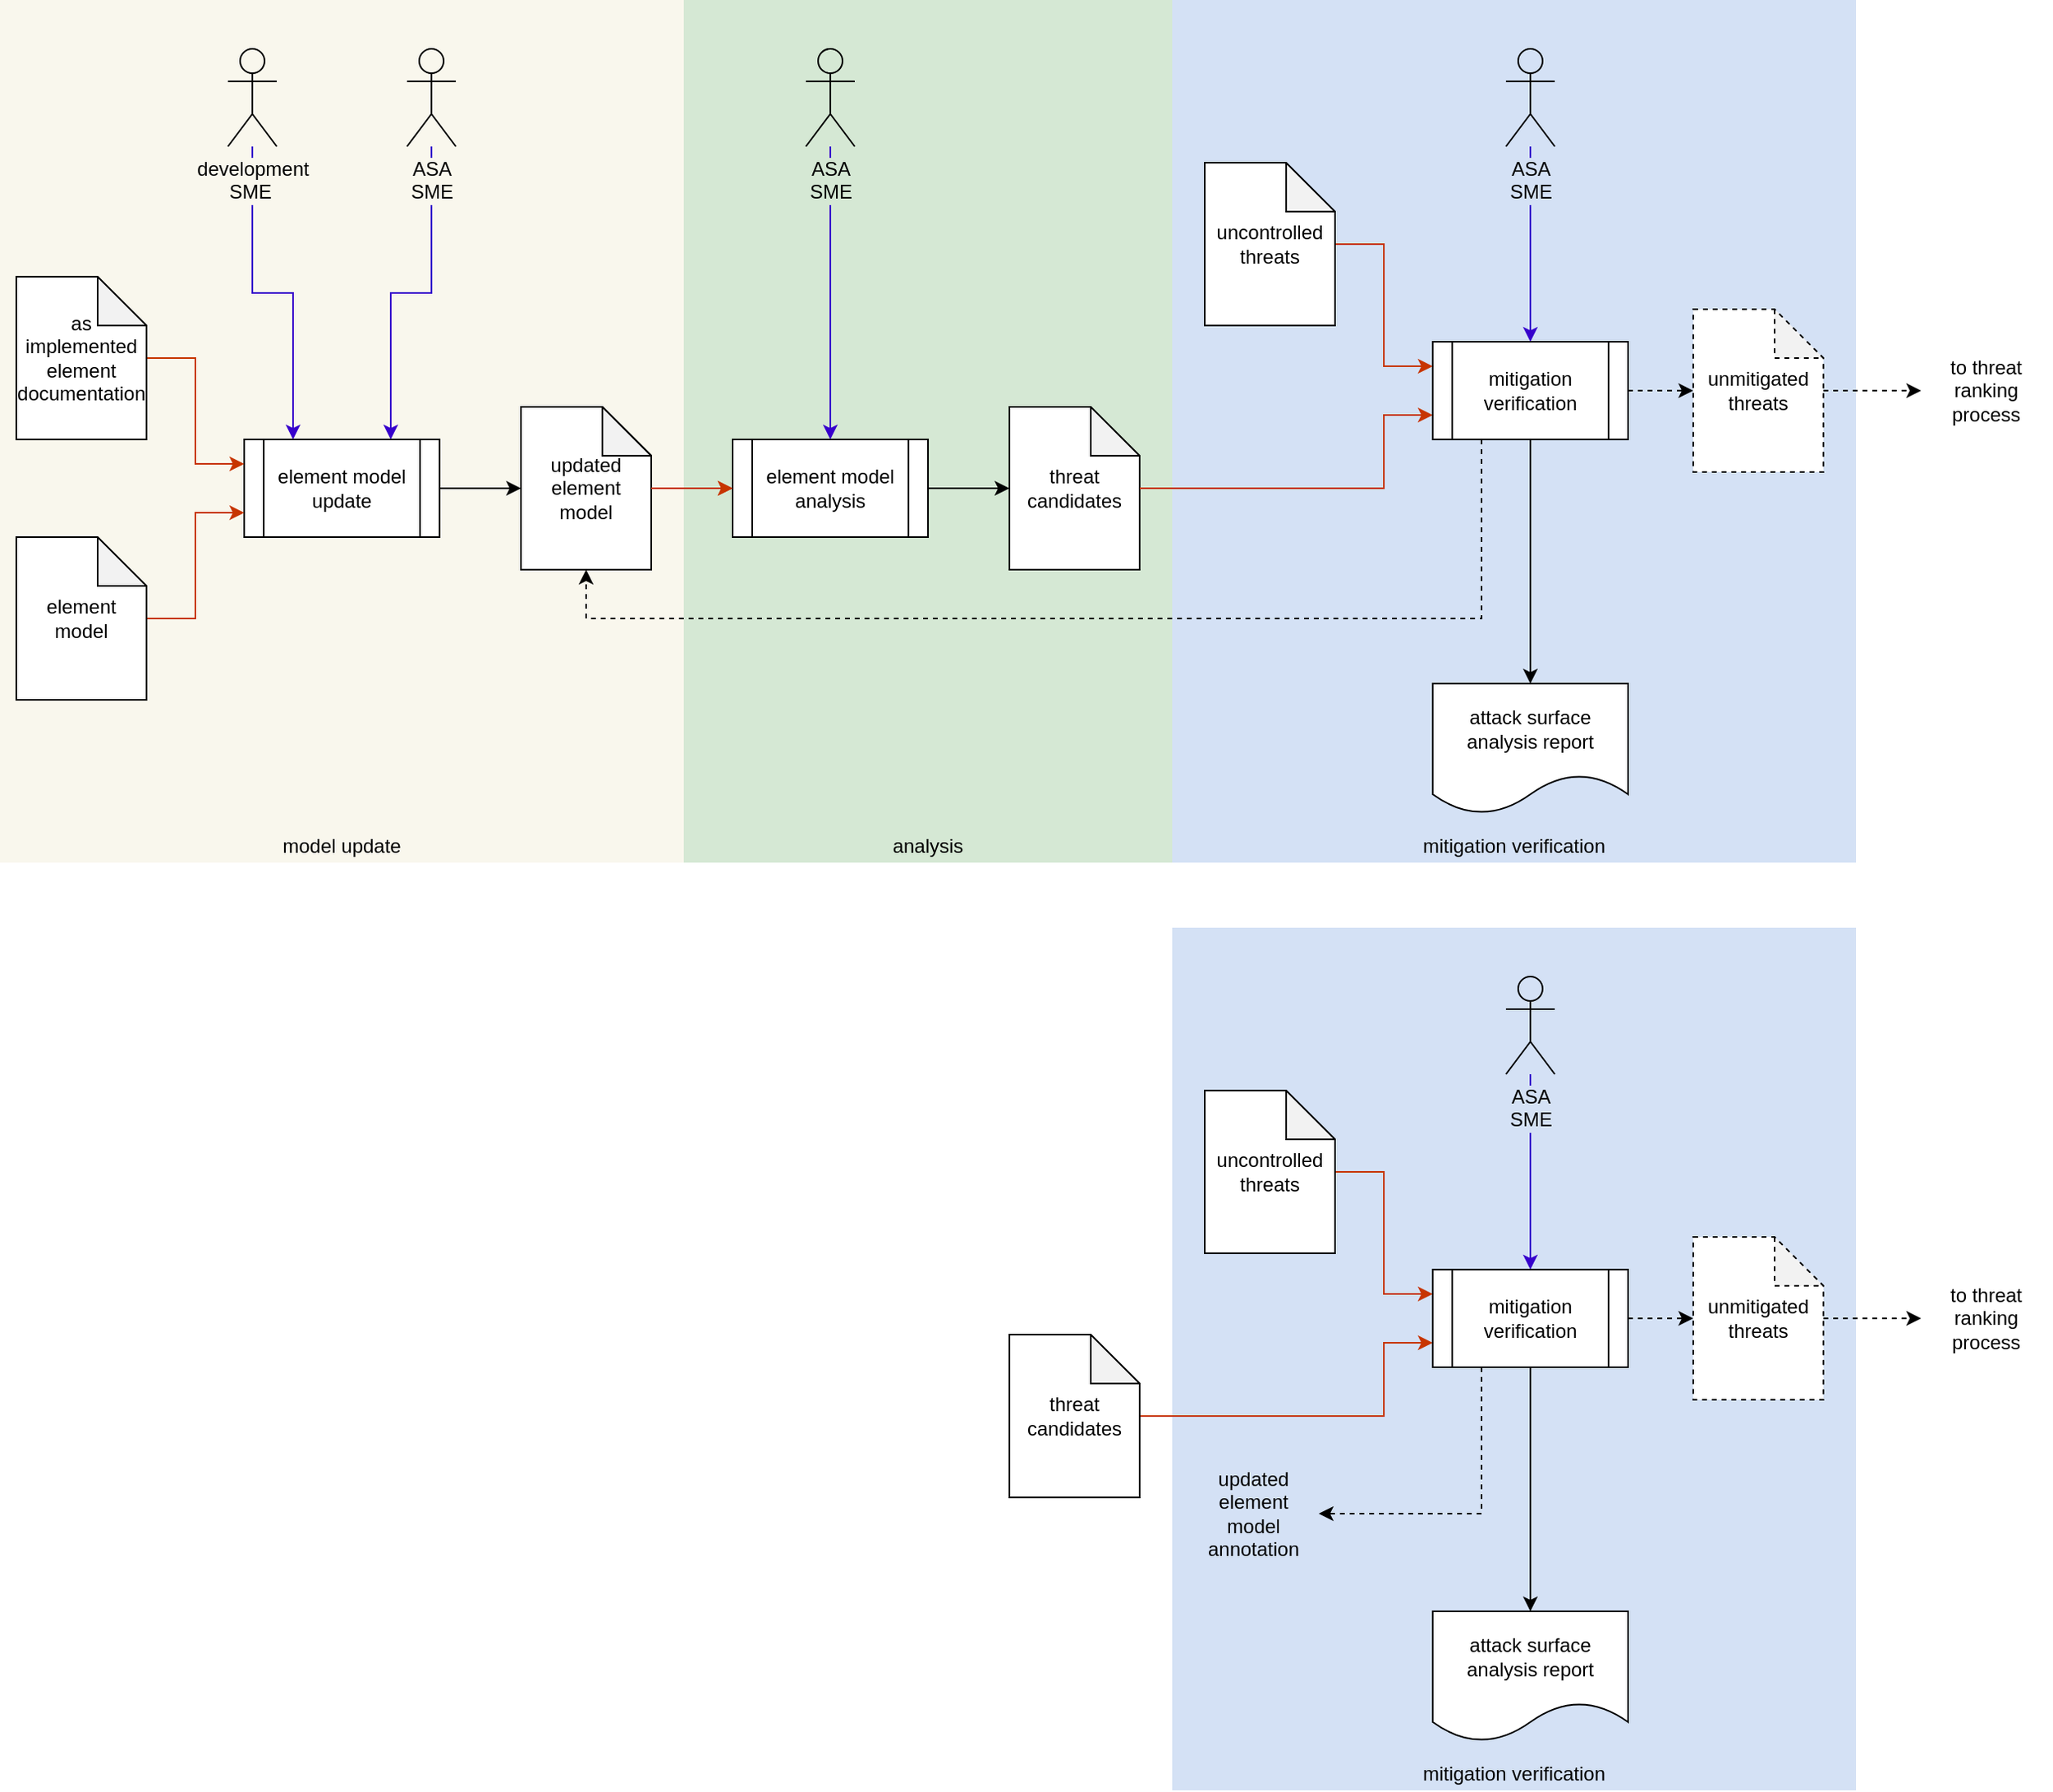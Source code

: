 <mxfile version="23.0.2" type="device">
  <diagram id="E2ULkJl6go0xUk4_vNiQ" name="Page-1">
    <mxGraphModel dx="2908" dy="1128" grid="1" gridSize="10" guides="1" tooltips="1" connect="1" arrows="1" fold="1" page="1" pageScale="1" pageWidth="1100" pageHeight="850" math="0" shadow="0">
      <root>
        <mxCell id="0" />
        <mxCell id="j_6OzRTdHxfw4V6qc6rG-2" value="model update" parent="0" />
        <mxCell id="FbfdTK8tjVJBXB0avibO-2" value="" style="rounded=0;whiteSpace=wrap;html=1;fillColor=#f9f7ed;strokeColor=none;" parent="j_6OzRTdHxfw4V6qc6rG-2" vertex="1">
          <mxGeometry x="-1050" y="80" width="420" height="530" as="geometry" />
        </mxCell>
        <mxCell id="XKbH0hADGiryWMfeD4Mq-39" style="edgeStyle=orthogonalEdgeStyle;rounded=0;orthogonalLoop=1;jettySize=auto;html=1;entryX=0.75;entryY=0;entryDx=0;entryDy=0;fillColor=#6a00ff;strokeColor=#3700CC;" parent="j_6OzRTdHxfw4V6qc6rG-2" source="LRI6FaqGRrZTjfz2rVRe-10" target="XKbH0hADGiryWMfeD4Mq-48" edge="1">
          <mxGeometry relative="1" as="geometry" />
        </mxCell>
        <mxCell id="XKbH0hADGiryWMfeD4Mq-40" style="edgeStyle=orthogonalEdgeStyle;rounded=0;orthogonalLoop=1;jettySize=auto;html=1;entryX=0.25;entryY=0;entryDx=0;entryDy=0;fillColor=#6a00ff;strokeColor=#3700CC;" parent="j_6OzRTdHxfw4V6qc6rG-2" source="LRI6FaqGRrZTjfz2rVRe-11" target="XKbH0hADGiryWMfeD4Mq-48" edge="1">
          <mxGeometry relative="1" as="geometry" />
        </mxCell>
        <mxCell id="XKbH0hADGiryWMfeD4Mq-9" value="updated element model" style="shape=note;whiteSpace=wrap;html=1;backgroundOutline=1;darkOpacity=0.05;" parent="j_6OzRTdHxfw4V6qc6rG-2" vertex="1">
          <mxGeometry x="-730" y="330" width="80" height="100" as="geometry" />
        </mxCell>
        <mxCell id="XKbH0hADGiryWMfeD4Mq-52" style="edgeStyle=orthogonalEdgeStyle;rounded=0;orthogonalLoop=1;jettySize=auto;html=1;entryX=0;entryY=0.5;entryDx=0;entryDy=0;entryPerimeter=0;" parent="j_6OzRTdHxfw4V6qc6rG-2" source="XKbH0hADGiryWMfeD4Mq-48" target="XKbH0hADGiryWMfeD4Mq-9" edge="1">
          <mxGeometry relative="1" as="geometry" />
        </mxCell>
        <mxCell id="XKbH0hADGiryWMfeD4Mq-48" value="element model update" style="shape=process;whiteSpace=wrap;html=1;backgroundOutline=1;" parent="j_6OzRTdHxfw4V6qc6rG-2" vertex="1">
          <mxGeometry x="-900" y="350" width="120" height="60" as="geometry" />
        </mxCell>
        <mxCell id="FbfdTK8tjVJBXB0avibO-7" value="model update" style="text;html=1;strokeColor=none;fillColor=none;align=center;verticalAlign=middle;whiteSpace=wrap;rounded=0;" parent="j_6OzRTdHxfw4V6qc6rG-2" vertex="1">
          <mxGeometry x="-1050" y="590" width="420" height="20" as="geometry" />
        </mxCell>
        <mxCell id="FbfdTK8tjVJBXB0avibO-10" style="edgeStyle=orthogonalEdgeStyle;rounded=0;orthogonalLoop=1;jettySize=auto;html=1;fillColor=#fa6800;entryX=0;entryY=0.25;entryDx=0;entryDy=0;strokeColor=#C73500;" parent="j_6OzRTdHxfw4V6qc6rG-2" source="FbfdTK8tjVJBXB0avibO-11" target="XKbH0hADGiryWMfeD4Mq-48" edge="1">
          <mxGeometry relative="1" as="geometry">
            <mxPoint x="-900" y="380" as="targetPoint" />
          </mxGeometry>
        </mxCell>
        <mxCell id="FbfdTK8tjVJBXB0avibO-11" value="as implemented element&lt;br&gt;documentation" style="shape=note;whiteSpace=wrap;html=1;backgroundOutline=1;darkOpacity=0.05;" parent="j_6OzRTdHxfw4V6qc6rG-2" vertex="1">
          <mxGeometry x="-1040" y="250" width="80" height="100" as="geometry" />
        </mxCell>
        <mxCell id="LRI6FaqGRrZTjfz2rVRe-10" value="&lt;span style=&quot;&quot;&gt;ASA&lt;br&gt;SME&lt;/span&gt;" style="shape=umlActor;verticalLabelPosition=bottom;labelBackgroundColor=#F9F7ED;verticalAlign=top;html=1;outlineConnect=0;fillColor=#F9F7ED;" parent="j_6OzRTdHxfw4V6qc6rG-2" vertex="1">
          <mxGeometry x="-800" y="110" width="30" height="60" as="geometry" />
        </mxCell>
        <mxCell id="LRI6FaqGRrZTjfz2rVRe-11" value="&lt;span style=&quot;&quot;&gt;development&lt;br&gt;&amp;nbsp; &amp;nbsp; &amp;nbsp; SME&amp;nbsp; &amp;nbsp; &amp;nbsp; &amp;nbsp;&lt;/span&gt;" style="shape=umlActor;verticalLabelPosition=bottom;labelBackgroundColor=#F9F7ED;verticalAlign=top;html=1;outlineConnect=0;fillColor=#F9F7ED;" parent="j_6OzRTdHxfw4V6qc6rG-2" vertex="1">
          <mxGeometry x="-910" y="110" width="30" height="60" as="geometry" />
        </mxCell>
        <mxCell id="iToKeUQz7q0K5ClYXRAx-3" style="edgeStyle=orthogonalEdgeStyle;rounded=0;orthogonalLoop=1;jettySize=auto;html=1;entryX=0;entryY=0.75;entryDx=0;entryDy=0;strokeColor=#C73500;" parent="j_6OzRTdHxfw4V6qc6rG-2" source="iToKeUQz7q0K5ClYXRAx-1" target="XKbH0hADGiryWMfeD4Mq-48" edge="1">
          <mxGeometry relative="1" as="geometry" />
        </mxCell>
        <mxCell id="iToKeUQz7q0K5ClYXRAx-1" value="element model" style="shape=note;whiteSpace=wrap;html=1;backgroundOutline=1;darkOpacity=0.05;" parent="j_6OzRTdHxfw4V6qc6rG-2" vertex="1">
          <mxGeometry x="-1040" y="410" width="80" height="100" as="geometry" />
        </mxCell>
        <mxCell id="j_6OzRTdHxfw4V6qc6rG-3" value="analysis" parent="0" />
        <mxCell id="FbfdTK8tjVJBXB0avibO-6" value="" style="rounded=0;whiteSpace=wrap;html=1;strokeColor=none;fillColor=#D5E8D4;" parent="j_6OzRTdHxfw4V6qc6rG-3" vertex="1">
          <mxGeometry x="-630" y="80" width="300" height="530" as="geometry" />
        </mxCell>
        <mxCell id="XKbH0hADGiryWMfeD4Mq-23" style="edgeStyle=orthogonalEdgeStyle;rounded=0;orthogonalLoop=1;jettySize=auto;html=1;entryX=0;entryY=0.5;entryDx=0;entryDy=0;entryPerimeter=0;" parent="j_6OzRTdHxfw4V6qc6rG-3" source="XKbH0hADGiryWMfeD4Mq-3" target="XKbH0hADGiryWMfeD4Mq-10" edge="1">
          <mxGeometry relative="1" as="geometry" />
        </mxCell>
        <mxCell id="XKbH0hADGiryWMfeD4Mq-3" value="element model analysis" style="shape=process;whiteSpace=wrap;html=1;backgroundOutline=1;" parent="j_6OzRTdHxfw4V6qc6rG-3" vertex="1">
          <mxGeometry x="-600" y="350" width="120" height="60" as="geometry" />
        </mxCell>
        <mxCell id="XKbH0hADGiryWMfeD4Mq-51" style="edgeStyle=orthogonalEdgeStyle;rounded=0;orthogonalLoop=1;jettySize=auto;html=1;entryX=0.5;entryY=0;entryDx=0;entryDy=0;fillColor=#6a00ff;strokeColor=#3700CC;" parent="j_6OzRTdHxfw4V6qc6rG-3" source="LRI6FaqGRrZTjfz2rVRe-9" target="XKbH0hADGiryWMfeD4Mq-3" edge="1">
          <mxGeometry relative="1" as="geometry" />
        </mxCell>
        <mxCell id="XKbH0hADGiryWMfeD4Mq-10" value="threat candidates" style="shape=note;whiteSpace=wrap;html=1;backgroundOutline=1;darkOpacity=0.05;" parent="j_6OzRTdHxfw4V6qc6rG-3" vertex="1">
          <mxGeometry x="-430" y="330" width="80" height="100" as="geometry" />
        </mxCell>
        <mxCell id="FbfdTK8tjVJBXB0avibO-8" value="analysis" style="text;html=1;strokeColor=none;fillColor=none;align=center;verticalAlign=middle;whiteSpace=wrap;rounded=0;" parent="j_6OzRTdHxfw4V6qc6rG-3" vertex="1">
          <mxGeometry x="-630" y="590" width="300" height="20" as="geometry" />
        </mxCell>
        <mxCell id="LRI6FaqGRrZTjfz2rVRe-9" value="&lt;span style=&quot;&quot;&gt;ASA&lt;br&gt;SME&lt;/span&gt;" style="shape=umlActor;verticalLabelPosition=bottom;labelBackgroundColor=#D5E8D4;verticalAlign=top;html=1;outlineConnect=0;fillColor=#D5E8D4;" parent="j_6OzRTdHxfw4V6qc6rG-3" vertex="1">
          <mxGeometry x="-555" y="110" width="30" height="60" as="geometry" />
        </mxCell>
        <mxCell id="j_6OzRTdHxfw4V6qc6rG-4" value="updated element model" style="shape=note;whiteSpace=wrap;html=1;backgroundOutline=1;darkOpacity=0.05;" parent="j_6OzRTdHxfw4V6qc6rG-3" vertex="1">
          <mxGeometry x="-730" y="330" width="80" height="100" as="geometry" />
        </mxCell>
        <mxCell id="j_6OzRTdHxfw4V6qc6rG-5" style="edgeStyle=orthogonalEdgeStyle;rounded=0;orthogonalLoop=1;jettySize=auto;html=1;entryX=0;entryY=0.5;entryDx=0;entryDy=0;fillColor=#fa6800;strokeColor=#C73500;" parent="j_6OzRTdHxfw4V6qc6rG-3" source="j_6OzRTdHxfw4V6qc6rG-4" edge="1">
          <mxGeometry relative="1" as="geometry">
            <mxPoint x="-600" y="380" as="targetPoint" />
          </mxGeometry>
        </mxCell>
        <mxCell id="1" value="workflow" parent="0" />
        <mxCell id="FbfdTK8tjVJBXB0avibO-4" value="" style="rounded=0;whiteSpace=wrap;html=1;strokeColor=none;fillColor=#D4E1F5;" parent="1" vertex="1">
          <mxGeometry x="-330" y="80" width="420" height="530" as="geometry" />
        </mxCell>
        <mxCell id="XKbH0hADGiryWMfeD4Mq-1" value="attack surface analysis report" style="shape=document;whiteSpace=wrap;html=1;boundedLbl=1;" parent="1" vertex="1">
          <mxGeometry x="-170" y="500" width="120" height="80" as="geometry" />
        </mxCell>
        <mxCell id="XKbH0hADGiryWMfeD4Mq-43" style="edgeStyle=orthogonalEdgeStyle;rounded=0;orthogonalLoop=1;jettySize=auto;html=1;entryX=0.5;entryY=0;entryDx=0;entryDy=0;fillColor=#6a00ff;strokeColor=#3700CC;" parent="1" source="LRI6FaqGRrZTjfz2rVRe-2" target="XKbH0hADGiryWMfeD4Mq-11" edge="1">
          <mxGeometry relative="1" as="geometry">
            <mxPoint x="-165" y="-80" as="sourcePoint" />
            <Array as="points">
              <mxPoint x="-110" y="200" />
              <mxPoint x="-110" y="200" />
            </Array>
          </mxGeometry>
        </mxCell>
        <mxCell id="XKbH0hADGiryWMfeD4Mq-22" style="edgeStyle=orthogonalEdgeStyle;rounded=0;orthogonalLoop=1;jettySize=auto;html=1;entryX=0;entryY=0.5;entryDx=0;entryDy=0;fillColor=#fa6800;strokeColor=#C73500;" parent="1" source="XKbH0hADGiryWMfeD4Mq-9" target="XKbH0hADGiryWMfeD4Mq-3" edge="1">
          <mxGeometry relative="1" as="geometry" />
        </mxCell>
        <mxCell id="XKbH0hADGiryWMfeD4Mq-24" style="edgeStyle=orthogonalEdgeStyle;rounded=0;orthogonalLoop=1;jettySize=auto;html=1;entryX=0;entryY=0.75;entryDx=0;entryDy=0;fillColor=#fa6800;strokeColor=#C73500;" parent="1" source="XKbH0hADGiryWMfeD4Mq-10" target="XKbH0hADGiryWMfeD4Mq-11" edge="1">
          <mxGeometry relative="1" as="geometry">
            <Array as="points">
              <mxPoint x="-200" y="380" />
              <mxPoint x="-200" y="335" />
            </Array>
          </mxGeometry>
        </mxCell>
        <mxCell id="XKbH0hADGiryWMfeD4Mq-27" style="edgeStyle=orthogonalEdgeStyle;rounded=0;orthogonalLoop=1;jettySize=auto;html=1;entryX=0;entryY=0.5;entryDx=0;entryDy=0;entryPerimeter=0;dashed=1;" parent="1" source="XKbH0hADGiryWMfeD4Mq-11" target="XKbH0hADGiryWMfeD4Mq-12" edge="1">
          <mxGeometry relative="1" as="geometry" />
        </mxCell>
        <mxCell id="XKbH0hADGiryWMfeD4Mq-54" style="edgeStyle=orthogonalEdgeStyle;rounded=0;orthogonalLoop=1;jettySize=auto;html=1;entryX=0.5;entryY=0;entryDx=0;entryDy=0;exitX=0.5;exitY=1;exitDx=0;exitDy=0;" parent="1" source="XKbH0hADGiryWMfeD4Mq-11" target="XKbH0hADGiryWMfeD4Mq-1" edge="1">
          <mxGeometry relative="1" as="geometry" />
        </mxCell>
        <mxCell id="XKbH0hADGiryWMfeD4Mq-57" style="edgeStyle=orthogonalEdgeStyle;rounded=0;orthogonalLoop=1;jettySize=auto;html=1;exitX=0.25;exitY=1;exitDx=0;exitDy=0;entryX=0.5;entryY=1;entryDx=0;entryDy=0;entryPerimeter=0;strokeWidth=1;dashed=1;" parent="1" source="XKbH0hADGiryWMfeD4Mq-11" target="XKbH0hADGiryWMfeD4Mq-9" edge="1">
          <mxGeometry relative="1" as="geometry">
            <mxPoint x="-720" y="640" as="targetPoint" />
            <Array as="points">
              <mxPoint x="-140" y="460" />
              <mxPoint x="-690" y="460" />
            </Array>
          </mxGeometry>
        </mxCell>
        <mxCell id="XKbH0hADGiryWMfeD4Mq-11" value="mitigation verification" style="shape=process;whiteSpace=wrap;html=1;backgroundOutline=1;" parent="1" vertex="1">
          <mxGeometry x="-170" y="290" width="120" height="60" as="geometry" />
        </mxCell>
        <mxCell id="iToKeUQz7q0K5ClYXRAx-7" style="edgeStyle=orthogonalEdgeStyle;rounded=0;orthogonalLoop=1;jettySize=auto;html=1;entryX=0;entryY=0.5;entryDx=0;entryDy=0;dashed=1;" parent="1" source="XKbH0hADGiryWMfeD4Mq-12" target="iToKeUQz7q0K5ClYXRAx-6" edge="1">
          <mxGeometry relative="1" as="geometry" />
        </mxCell>
        <mxCell id="XKbH0hADGiryWMfeD4Mq-12" value="unmitigated threats" style="shape=note;whiteSpace=wrap;html=1;backgroundOutline=1;darkOpacity=0.05;dashed=1;" parent="1" vertex="1">
          <mxGeometry x="-10" y="270" width="80" height="100" as="geometry" />
        </mxCell>
        <mxCell id="FbfdTK8tjVJBXB0avibO-9" value="mitigation verification" style="text;html=1;strokeColor=none;fillColor=none;align=center;verticalAlign=middle;whiteSpace=wrap;rounded=0;" parent="1" vertex="1">
          <mxGeometry x="-330" y="590" width="420" height="20" as="geometry" />
        </mxCell>
        <mxCell id="LRI6FaqGRrZTjfz2rVRe-2" value="&lt;span style=&quot;&quot;&gt;ASA&lt;br&gt;SME&lt;/span&gt;" style="shape=umlActor;verticalLabelPosition=bottom;labelBackgroundColor=#D4E1F5;verticalAlign=top;html=1;outlineConnect=0;fillColor=#D4E1F5;" parent="1" vertex="1">
          <mxGeometry x="-125" y="110" width="30" height="60" as="geometry" />
        </mxCell>
        <mxCell id="iToKeUQz7q0K5ClYXRAx-5" style="edgeStyle=orthogonalEdgeStyle;rounded=0;orthogonalLoop=1;jettySize=auto;html=1;entryX=0;entryY=0.25;entryDx=0;entryDy=0;strokeColor=#C73500;" parent="1" source="iToKeUQz7q0K5ClYXRAx-4" target="XKbH0hADGiryWMfeD4Mq-11" edge="1">
          <mxGeometry relative="1" as="geometry" />
        </mxCell>
        <mxCell id="iToKeUQz7q0K5ClYXRAx-4" value="uncontrolled threats" style="shape=note;whiteSpace=wrap;html=1;backgroundOutline=1;darkOpacity=0.05;" parent="1" vertex="1">
          <mxGeometry x="-310" y="180" width="80" height="100" as="geometry" />
        </mxCell>
        <mxCell id="iToKeUQz7q0K5ClYXRAx-6" value="to threat ranking process" style="text;html=1;strokeColor=none;fillColor=none;align=center;verticalAlign=middle;whiteSpace=wrap;rounded=0;" parent="1" vertex="1">
          <mxGeometry x="130" y="280" width="80" height="80" as="geometry" />
        </mxCell>
        <mxCell id="j_6OzRTdHxfw4V6qc6rG-1" value="mitigation verification" parent="0" />
        <mxCell id="iToKeUQz7q0K5ClYXRAx-9" value="" style="rounded=0;whiteSpace=wrap;html=1;strokeColor=none;fillColor=#D4E1F5;" parent="j_6OzRTdHxfw4V6qc6rG-1" vertex="1">
          <mxGeometry x="-330" y="650" width="420" height="530" as="geometry" />
        </mxCell>
        <mxCell id="iToKeUQz7q0K5ClYXRAx-10" value="attack surface analysis report" style="shape=document;whiteSpace=wrap;html=1;boundedLbl=1;" parent="j_6OzRTdHxfw4V6qc6rG-1" vertex="1">
          <mxGeometry x="-170" y="1070" width="120" height="80" as="geometry" />
        </mxCell>
        <mxCell id="iToKeUQz7q0K5ClYXRAx-13" style="edgeStyle=orthogonalEdgeStyle;rounded=0;orthogonalLoop=1;jettySize=auto;html=1;entryX=0.5;entryY=0;entryDx=0;entryDy=0;fillColor=#6a00ff;strokeColor=#3700CC;" parent="j_6OzRTdHxfw4V6qc6rG-1" source="iToKeUQz7q0K5ClYXRAx-27" target="iToKeUQz7q0K5ClYXRAx-22" edge="1">
          <mxGeometry relative="1" as="geometry">
            <mxPoint x="-165" y="490" as="sourcePoint" />
            <Array as="points">
              <mxPoint x="-110" y="770" />
              <mxPoint x="-110" y="770" />
            </Array>
          </mxGeometry>
        </mxCell>
        <mxCell id="iToKeUQz7q0K5ClYXRAx-17" style="edgeStyle=orthogonalEdgeStyle;rounded=0;orthogonalLoop=1;jettySize=auto;html=1;entryX=0;entryY=0.75;entryDx=0;entryDy=0;fillColor=#fa6800;strokeColor=#C73500;" parent="j_6OzRTdHxfw4V6qc6rG-1" source="iToKeUQz7q0K5ClYXRAx-18" target="iToKeUQz7q0K5ClYXRAx-22" edge="1">
          <mxGeometry relative="1" as="geometry">
            <Array as="points">
              <mxPoint x="-200" y="950" />
              <mxPoint x="-200" y="905" />
            </Array>
          </mxGeometry>
        </mxCell>
        <mxCell id="iToKeUQz7q0K5ClYXRAx-18" value="threat candidates" style="shape=note;whiteSpace=wrap;html=1;backgroundOutline=1;darkOpacity=0.05;" parent="j_6OzRTdHxfw4V6qc6rG-1" vertex="1">
          <mxGeometry x="-430" y="900" width="80" height="100" as="geometry" />
        </mxCell>
        <mxCell id="iToKeUQz7q0K5ClYXRAx-19" style="edgeStyle=orthogonalEdgeStyle;rounded=0;orthogonalLoop=1;jettySize=auto;html=1;entryX=0;entryY=0.5;entryDx=0;entryDy=0;entryPerimeter=0;dashed=1;" parent="j_6OzRTdHxfw4V6qc6rG-1" source="iToKeUQz7q0K5ClYXRAx-22" target="iToKeUQz7q0K5ClYXRAx-24" edge="1">
          <mxGeometry relative="1" as="geometry" />
        </mxCell>
        <mxCell id="iToKeUQz7q0K5ClYXRAx-20" style="edgeStyle=orthogonalEdgeStyle;rounded=0;orthogonalLoop=1;jettySize=auto;html=1;entryX=0.5;entryY=0;entryDx=0;entryDy=0;exitX=0.5;exitY=1;exitDx=0;exitDy=0;" parent="j_6OzRTdHxfw4V6qc6rG-1" source="iToKeUQz7q0K5ClYXRAx-22" target="iToKeUQz7q0K5ClYXRAx-10" edge="1">
          <mxGeometry relative="1" as="geometry" />
        </mxCell>
        <mxCell id="iToKeUQz7q0K5ClYXRAx-21" style="edgeStyle=orthogonalEdgeStyle;rounded=0;orthogonalLoop=1;jettySize=auto;html=1;exitX=0.25;exitY=1;exitDx=0;exitDy=0;entryX=1;entryY=0.5;entryDx=0;entryDy=0;strokeWidth=1;dashed=1;" parent="j_6OzRTdHxfw4V6qc6rG-1" source="iToKeUQz7q0K5ClYXRAx-22" target="iToKeUQz7q0K5ClYXRAx-32" edge="1">
          <mxGeometry relative="1" as="geometry">
            <mxPoint x="-690" y="1000" as="targetPoint" />
            <Array as="points">
              <mxPoint x="-140" y="1010" />
            </Array>
          </mxGeometry>
        </mxCell>
        <mxCell id="iToKeUQz7q0K5ClYXRAx-22" value="mitigation verification" style="shape=process;whiteSpace=wrap;html=1;backgroundOutline=1;" parent="j_6OzRTdHxfw4V6qc6rG-1" vertex="1">
          <mxGeometry x="-170" y="860" width="120" height="60" as="geometry" />
        </mxCell>
        <mxCell id="iToKeUQz7q0K5ClYXRAx-23" style="edgeStyle=orthogonalEdgeStyle;rounded=0;orthogonalLoop=1;jettySize=auto;html=1;entryX=0;entryY=0.5;entryDx=0;entryDy=0;dashed=1;" parent="j_6OzRTdHxfw4V6qc6rG-1" source="iToKeUQz7q0K5ClYXRAx-24" target="iToKeUQz7q0K5ClYXRAx-31" edge="1">
          <mxGeometry relative="1" as="geometry" />
        </mxCell>
        <mxCell id="iToKeUQz7q0K5ClYXRAx-24" value="unmitigated threats" style="shape=note;whiteSpace=wrap;html=1;backgroundOutline=1;darkOpacity=0.05;dashed=1;" parent="j_6OzRTdHxfw4V6qc6rG-1" vertex="1">
          <mxGeometry x="-10" y="840" width="80" height="100" as="geometry" />
        </mxCell>
        <mxCell id="iToKeUQz7q0K5ClYXRAx-26" value="mitigation verification" style="text;html=1;strokeColor=none;fillColor=none;align=center;verticalAlign=middle;whiteSpace=wrap;rounded=0;" parent="j_6OzRTdHxfw4V6qc6rG-1" vertex="1">
          <mxGeometry x="-330" y="1160" width="420" height="20" as="geometry" />
        </mxCell>
        <mxCell id="iToKeUQz7q0K5ClYXRAx-27" value="&lt;span style=&quot;&quot;&gt;ASA&lt;br&gt;SME&lt;/span&gt;" style="shape=umlActor;verticalLabelPosition=bottom;labelBackgroundColor=#D4E1F5;verticalAlign=top;html=1;outlineConnect=0;fillColor=#D4E1F5;" parent="j_6OzRTdHxfw4V6qc6rG-1" vertex="1">
          <mxGeometry x="-125" y="680" width="30" height="60" as="geometry" />
        </mxCell>
        <mxCell id="iToKeUQz7q0K5ClYXRAx-29" style="edgeStyle=orthogonalEdgeStyle;rounded=0;orthogonalLoop=1;jettySize=auto;html=1;entryX=0;entryY=0.25;entryDx=0;entryDy=0;strokeColor=#C73500;" parent="j_6OzRTdHxfw4V6qc6rG-1" source="iToKeUQz7q0K5ClYXRAx-30" target="iToKeUQz7q0K5ClYXRAx-22" edge="1">
          <mxGeometry relative="1" as="geometry" />
        </mxCell>
        <mxCell id="iToKeUQz7q0K5ClYXRAx-30" value="uncontrolled threats" style="shape=note;whiteSpace=wrap;html=1;backgroundOutline=1;darkOpacity=0.05;" parent="j_6OzRTdHxfw4V6qc6rG-1" vertex="1">
          <mxGeometry x="-310" y="750" width="80" height="100" as="geometry" />
        </mxCell>
        <mxCell id="iToKeUQz7q0K5ClYXRAx-31" value="to threat ranking process" style="text;html=1;strokeColor=none;fillColor=none;align=center;verticalAlign=middle;whiteSpace=wrap;rounded=0;" parent="j_6OzRTdHxfw4V6qc6rG-1" vertex="1">
          <mxGeometry x="130" y="850" width="80" height="80" as="geometry" />
        </mxCell>
        <mxCell id="iToKeUQz7q0K5ClYXRAx-32" value="updated&lt;br&gt;element model annotation" style="text;html=1;strokeColor=none;fillColor=none;align=center;verticalAlign=middle;whiteSpace=wrap;rounded=0;" parent="j_6OzRTdHxfw4V6qc6rG-1" vertex="1">
          <mxGeometry x="-320" y="970" width="80" height="80" as="geometry" />
        </mxCell>
      </root>
    </mxGraphModel>
  </diagram>
</mxfile>
